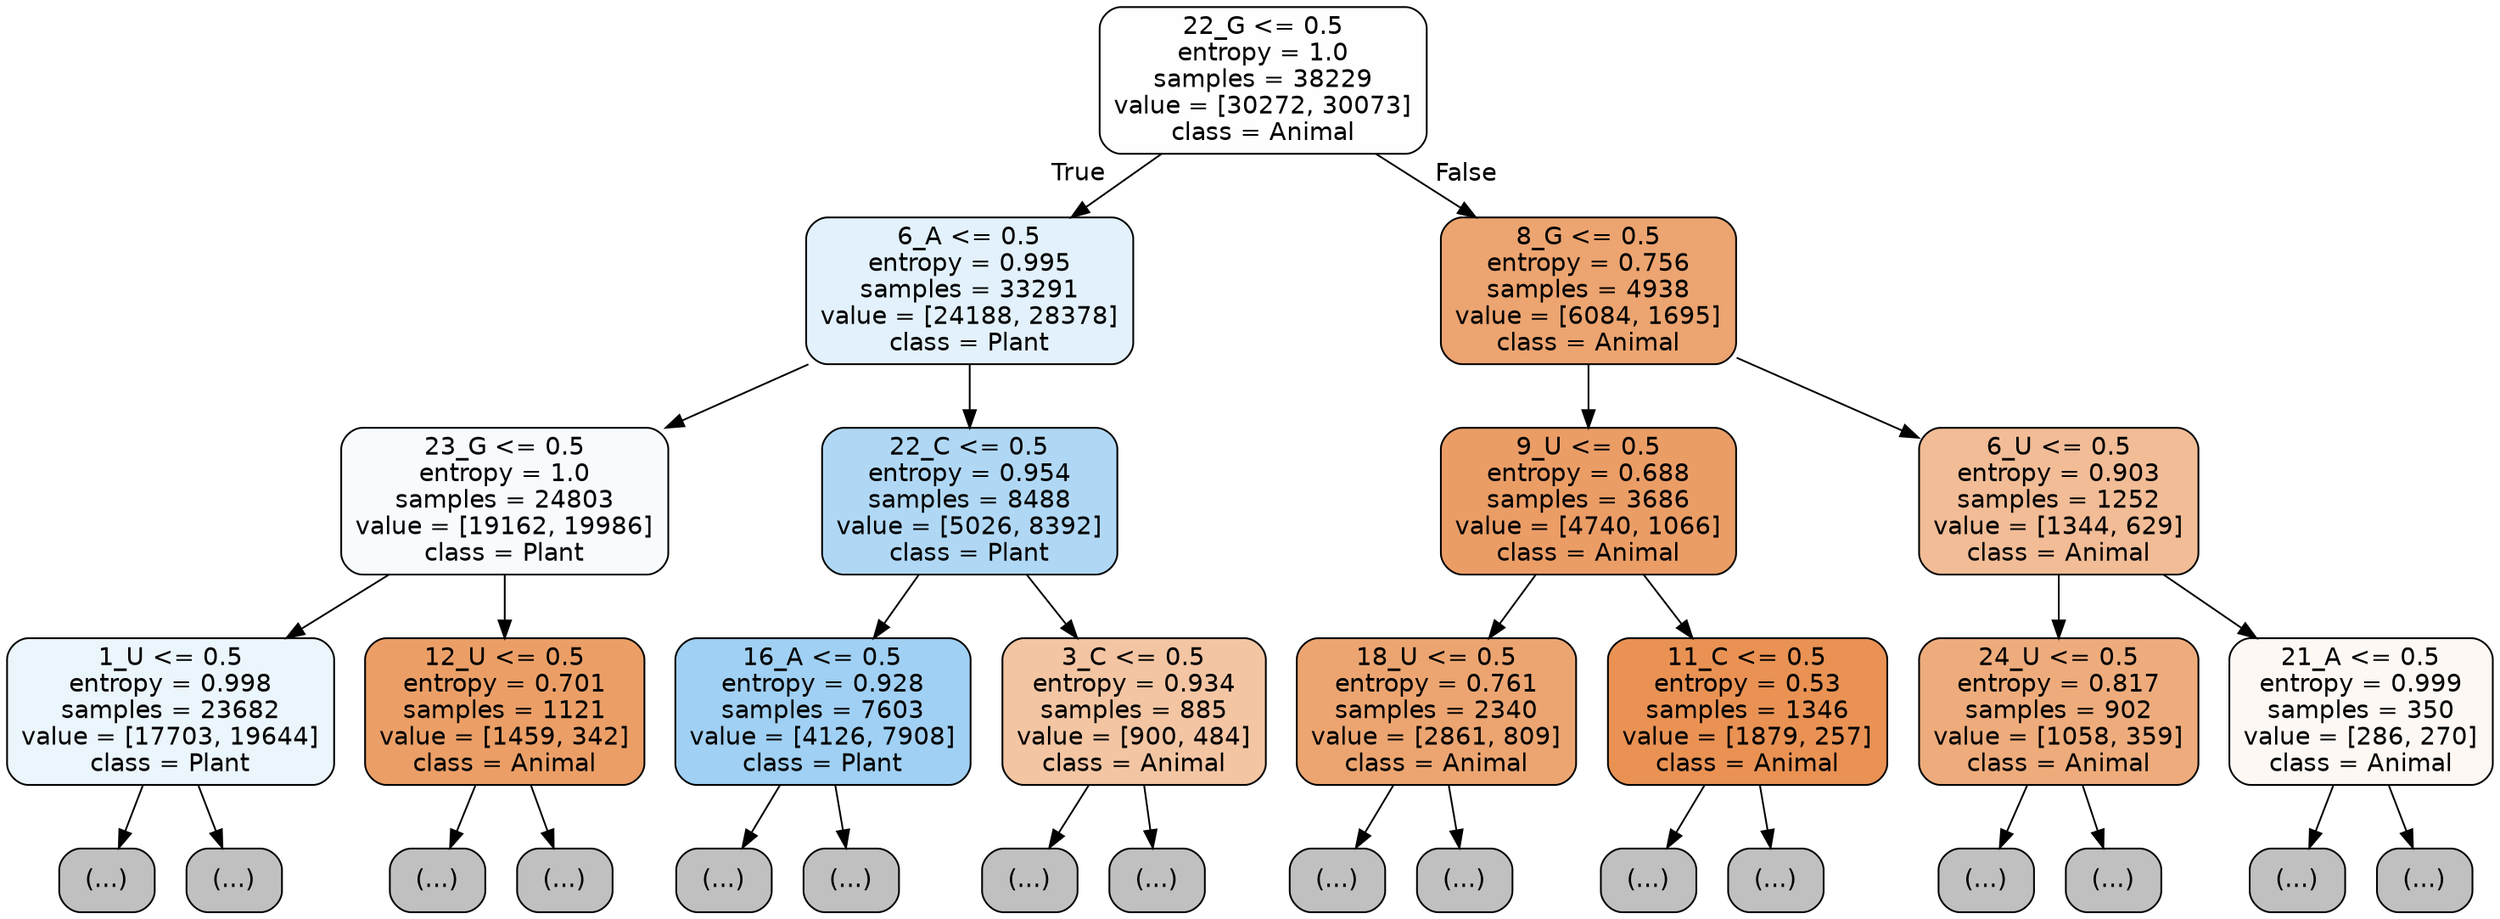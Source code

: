 digraph Tree {
node [shape=box, style="filled, rounded", color="black", fontname="helvetica"] ;
edge [fontname="helvetica"] ;
0 [label="22_G <= 0.5\nentropy = 1.0\nsamples = 38229\nvalue = [30272, 30073]\nclass = Animal", fillcolor="#fffefe"] ;
1 [label="6_A <= 0.5\nentropy = 0.995\nsamples = 33291\nvalue = [24188, 28378]\nclass = Plant", fillcolor="#e2f1fb"] ;
0 -> 1 [labeldistance=2.5, labelangle=45, headlabel="True"] ;
2 [label="23_G <= 0.5\nentropy = 1.0\nsamples = 24803\nvalue = [19162, 19986]\nclass = Plant", fillcolor="#f7fbfe"] ;
1 -> 2 ;
3 [label="1_U <= 0.5\nentropy = 0.998\nsamples = 23682\nvalue = [17703, 19644]\nclass = Plant", fillcolor="#ebf5fc"] ;
2 -> 3 ;
4 [label="(...)", fillcolor="#C0C0C0"] ;
3 -> 4 ;
6073 [label="(...)", fillcolor="#C0C0C0"] ;
3 -> 6073 ;
10750 [label="12_U <= 0.5\nentropy = 0.701\nsamples = 1121\nvalue = [1459, 342]\nclass = Animal", fillcolor="#eb9f67"] ;
2 -> 10750 ;
10751 [label="(...)", fillcolor="#C0C0C0"] ;
10750 -> 10751 ;
11036 [label="(...)", fillcolor="#C0C0C0"] ;
10750 -> 11036 ;
11113 [label="22_C <= 0.5\nentropy = 0.954\nsamples = 8488\nvalue = [5026, 8392]\nclass = Plant", fillcolor="#b0d8f5"] ;
1 -> 11113 ;
11114 [label="16_A <= 0.5\nentropy = 0.928\nsamples = 7603\nvalue = [4126, 7908]\nclass = Plant", fillcolor="#a0d0f3"] ;
11113 -> 11114 ;
11115 [label="(...)", fillcolor="#C0C0C0"] ;
11114 -> 11115 ;
13420 [label="(...)", fillcolor="#C0C0C0"] ;
11114 -> 13420 ;
14223 [label="3_C <= 0.5\nentropy = 0.934\nsamples = 885\nvalue = [900, 484]\nclass = Animal", fillcolor="#f3c5a3"] ;
11113 -> 14223 ;
14224 [label="(...)", fillcolor="#C0C0C0"] ;
14223 -> 14224 ;
14565 [label="(...)", fillcolor="#C0C0C0"] ;
14223 -> 14565 ;
14650 [label="8_G <= 0.5\nentropy = 0.756\nsamples = 4938\nvalue = [6084, 1695]\nclass = Animal", fillcolor="#eca470"] ;
0 -> 14650 [labeldistance=2.5, labelangle=-45, headlabel="False"] ;
14651 [label="9_U <= 0.5\nentropy = 0.688\nsamples = 3686\nvalue = [4740, 1066]\nclass = Animal", fillcolor="#eb9d66"] ;
14650 -> 14651 ;
14652 [label="18_U <= 0.5\nentropy = 0.761\nsamples = 2340\nvalue = [2861, 809]\nclass = Animal", fillcolor="#eca571"] ;
14651 -> 14652 ;
14653 [label="(...)", fillcolor="#C0C0C0"] ;
14652 -> 14653 ;
15402 [label="(...)", fillcolor="#C0C0C0"] ;
14652 -> 15402 ;
15677 [label="11_C <= 0.5\nentropy = 0.53\nsamples = 1346\nvalue = [1879, 257]\nclass = Animal", fillcolor="#e99254"] ;
14651 -> 15677 ;
15678 [label="(...)", fillcolor="#C0C0C0"] ;
15677 -> 15678 ;
15973 [label="(...)", fillcolor="#C0C0C0"] ;
15677 -> 15973 ;
16064 [label="6_U <= 0.5\nentropy = 0.903\nsamples = 1252\nvalue = [1344, 629]\nclass = Animal", fillcolor="#f1bc96"] ;
14650 -> 16064 ;
16065 [label="24_U <= 0.5\nentropy = 0.817\nsamples = 902\nvalue = [1058, 359]\nclass = Animal", fillcolor="#eeac7c"] ;
16064 -> 16065 ;
16066 [label="(...)", fillcolor="#C0C0C0"] ;
16065 -> 16066 ;
16369 [label="(...)", fillcolor="#C0C0C0"] ;
16065 -> 16369 ;
16400 [label="21_A <= 0.5\nentropy = 0.999\nsamples = 350\nvalue = [286, 270]\nclass = Animal", fillcolor="#fef8f4"] ;
16064 -> 16400 ;
16401 [label="(...)", fillcolor="#C0C0C0"] ;
16400 -> 16401 ;
16514 [label="(...)", fillcolor="#C0C0C0"] ;
16400 -> 16514 ;
}